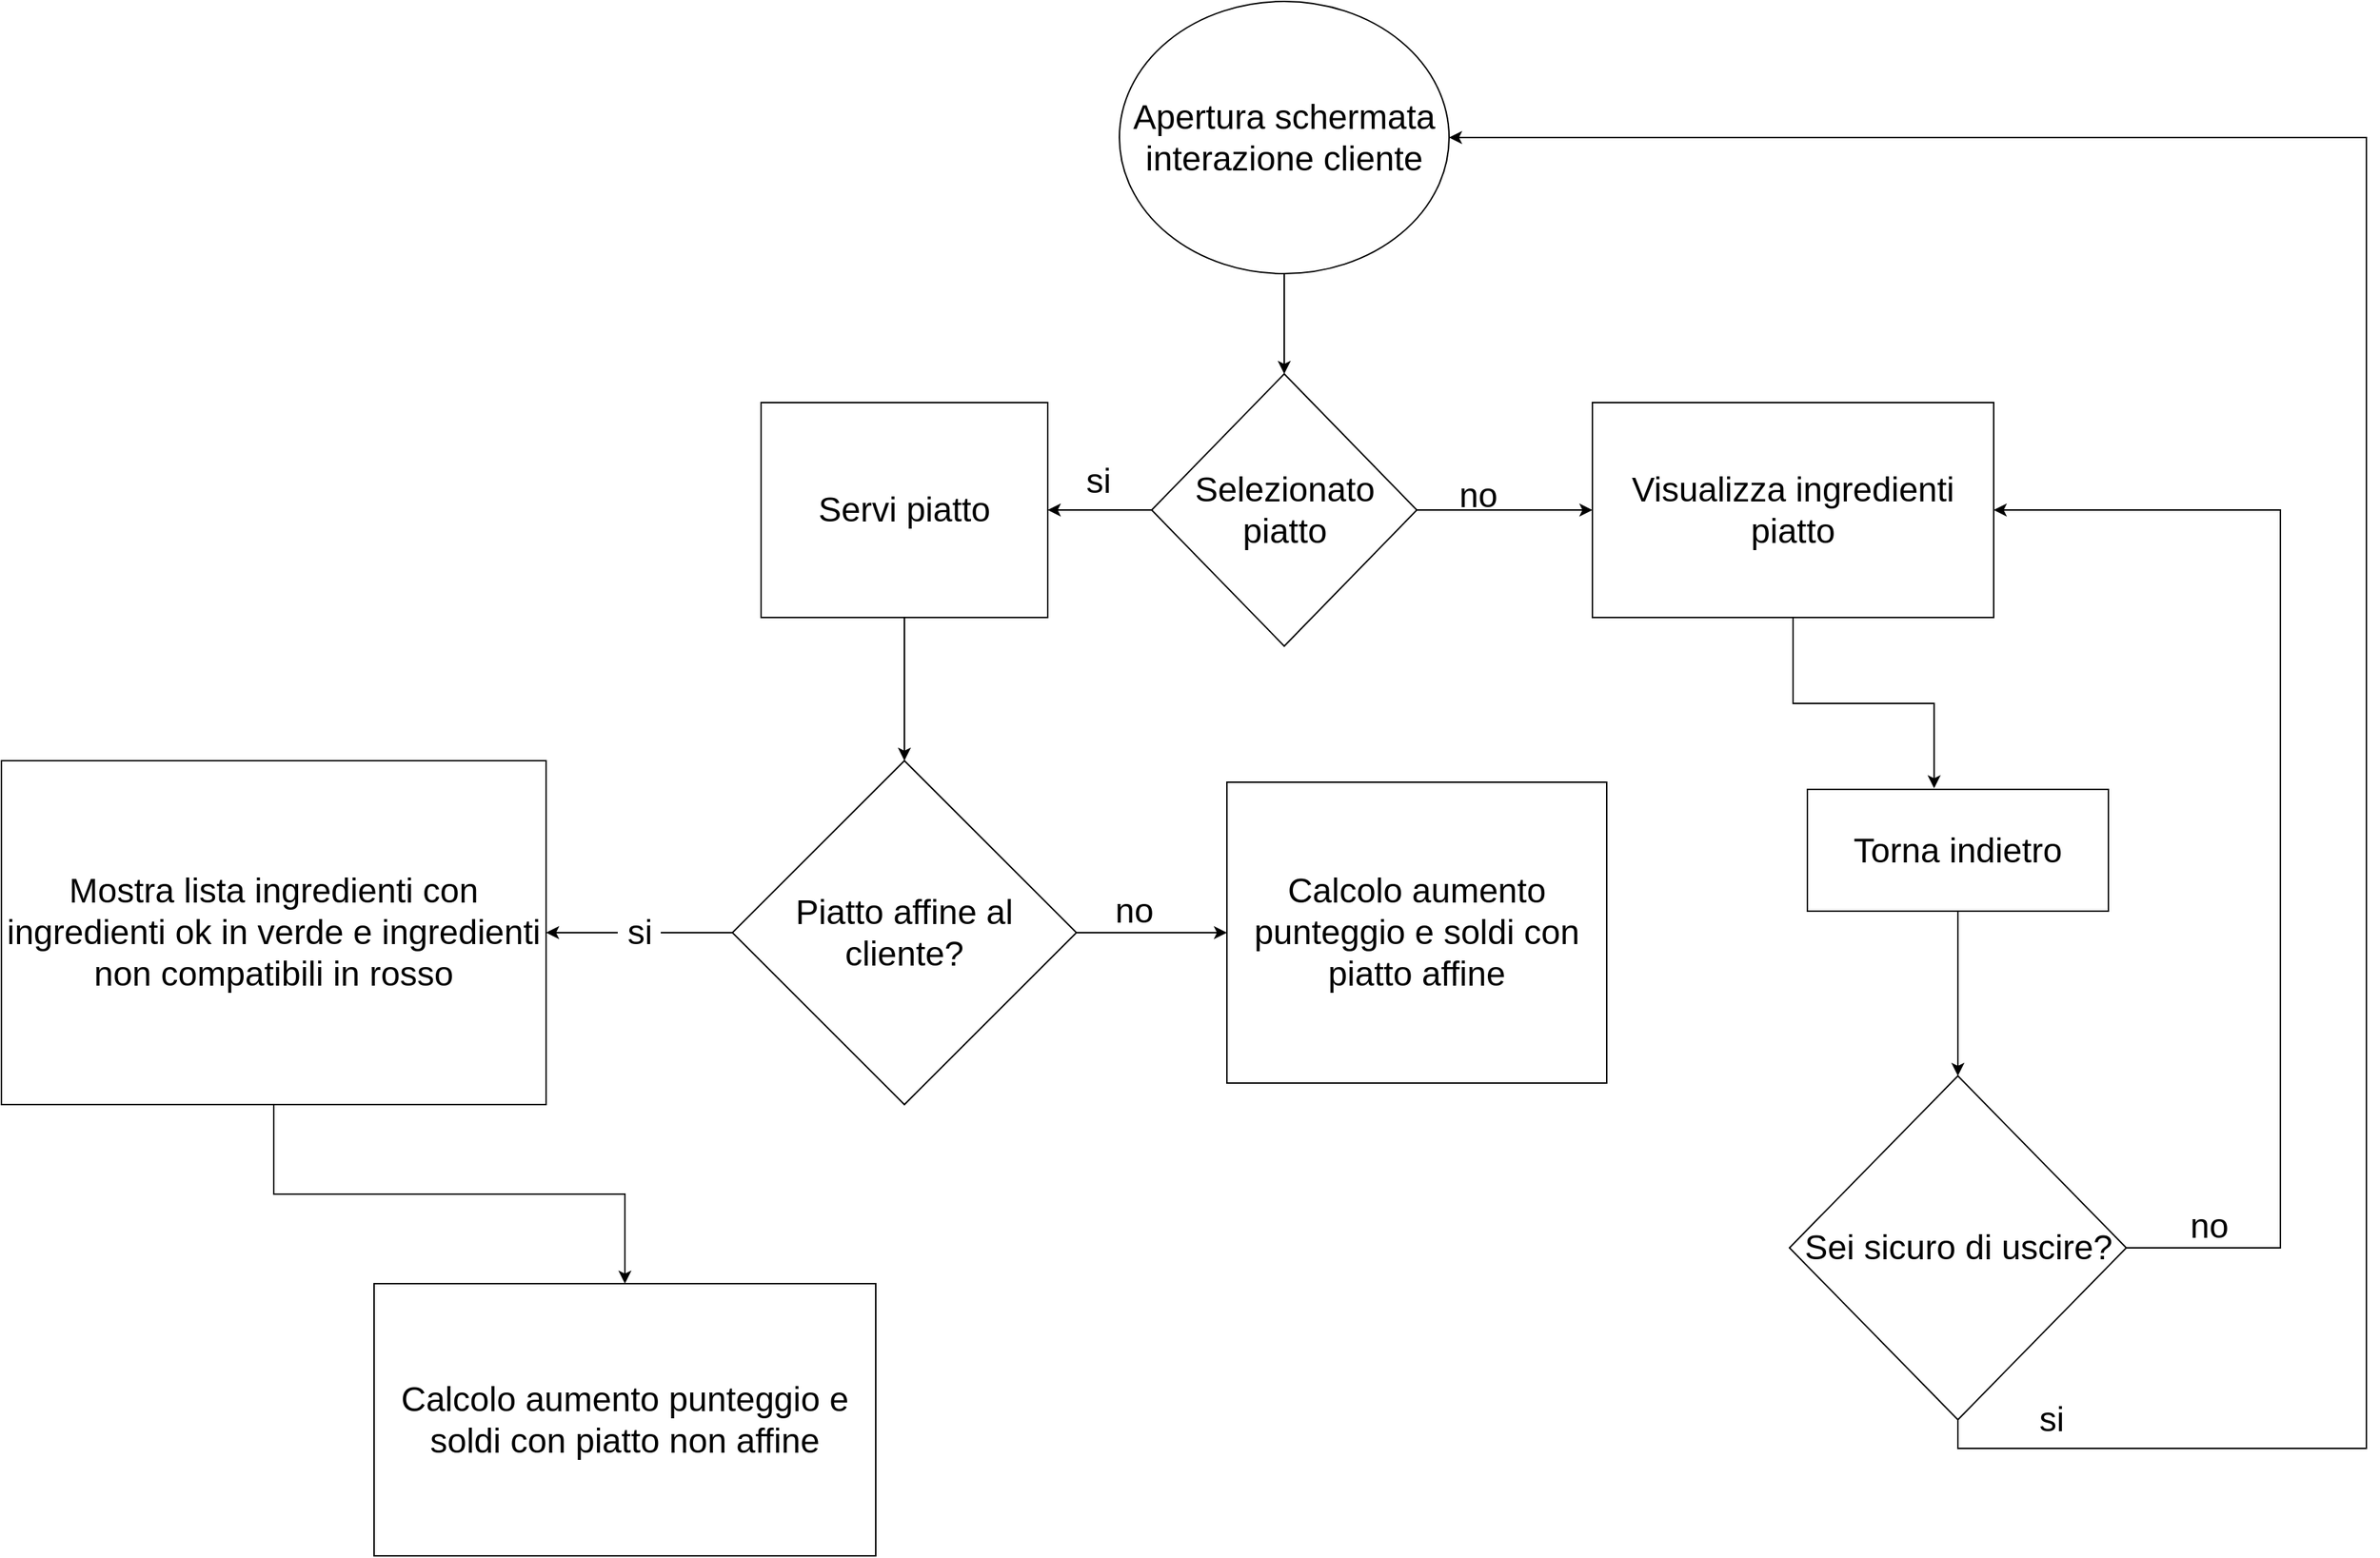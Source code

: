 <mxfile version="18.0.5" type="device"><diagram id="CjiUy3Muf8VDvgFIMlk6" name="Page-1"><mxGraphModel dx="1888" dy="489" grid="1" gridSize="10" guides="1" tooltips="1" connect="1" arrows="1" fold="1" page="1" pageScale="1" pageWidth="850" pageHeight="1100" math="0" shadow="0"><root><mxCell id="0"/><mxCell id="1" parent="0"/><mxCell id="ZB6PXtuH0VUjWr7H8CJC-21" style="edgeStyle=orthogonalEdgeStyle;rounded=0;orthogonalLoop=1;jettySize=auto;html=1;exitX=0.5;exitY=1;exitDx=0;exitDy=0;entryX=0.5;entryY=0;entryDx=0;entryDy=0;fontSize=24;" parent="1" source="ZB6PXtuH0VUjWr7H8CJC-1" target="ZB6PXtuH0VUjWr7H8CJC-2" edge="1"><mxGeometry relative="1" as="geometry"/></mxCell><mxCell id="ZB6PXtuH0VUjWr7H8CJC-1" value="Apertura schermata interazione cliente" style="ellipse;whiteSpace=wrap;html=1;fontSize=24;" parent="1" vertex="1"><mxGeometry x="70" y="180" width="230" height="190" as="geometry"/></mxCell><mxCell id="ZB6PXtuH0VUjWr7H8CJC-4" style="edgeStyle=orthogonalEdgeStyle;rounded=0;orthogonalLoop=1;jettySize=auto;html=1;exitX=0;exitY=0.5;exitDx=0;exitDy=0;fontSize=24;" parent="1" source="ZB6PXtuH0VUjWr7H8CJC-2" target="ZB6PXtuH0VUjWr7H8CJC-3" edge="1"><mxGeometry relative="1" as="geometry"/></mxCell><mxCell id="ZB6PXtuH0VUjWr7H8CJC-10" style="edgeStyle=orthogonalEdgeStyle;rounded=0;orthogonalLoop=1;jettySize=auto;html=1;exitX=1;exitY=0.5;exitDx=0;exitDy=0;fontSize=24;" parent="1" source="ZB6PXtuH0VUjWr7H8CJC-2" target="ZB6PXtuH0VUjWr7H8CJC-6" edge="1"><mxGeometry relative="1" as="geometry"><mxPoint x="412.5" y="785" as="sourcePoint"/></mxGeometry></mxCell><mxCell id="ZB6PXtuH0VUjWr7H8CJC-2" value="Selezionato piatto" style="rhombus;whiteSpace=wrap;html=1;fontSize=24;" parent="1" vertex="1"><mxGeometry x="92.5" y="440" width="185" height="190" as="geometry"/></mxCell><mxCell id="ZB6PXtuH0VUjWr7H8CJC-22" style="edgeStyle=orthogonalEdgeStyle;rounded=0;orthogonalLoop=1;jettySize=auto;html=1;exitX=0.5;exitY=1;exitDx=0;exitDy=0;entryX=0.5;entryY=0;entryDx=0;entryDy=0;fontSize=24;" parent="1" source="ZB6PXtuH0VUjWr7H8CJC-3" target="ZB6PXtuH0VUjWr7H8CJC-23" edge="1"><mxGeometry relative="1" as="geometry"><mxPoint x="-40.333" y="750" as="targetPoint"/><mxPoint x="-40" y="680" as="sourcePoint"/></mxGeometry></mxCell><mxCell id="ZB6PXtuH0VUjWr7H8CJC-3" value="Servi piatto" style="rounded=0;whiteSpace=wrap;html=1;fontSize=24;" parent="1" vertex="1"><mxGeometry x="-180" y="460" width="200" height="150" as="geometry"/></mxCell><mxCell id="ZB6PXtuH0VUjWr7H8CJC-5" value="si" style="text;html=1;align=center;verticalAlign=middle;resizable=0;points=[];autosize=1;strokeColor=none;fillColor=none;fontSize=24;" parent="1" vertex="1"><mxGeometry x="40" y="500" width="30" height="30" as="geometry"/></mxCell><mxCell id="ZB6PXtuH0VUjWr7H8CJC-19" style="edgeStyle=orthogonalEdgeStyle;rounded=0;orthogonalLoop=1;jettySize=auto;html=1;exitX=0.5;exitY=1;exitDx=0;exitDy=0;entryX=0.421;entryY=-0.009;entryDx=0;entryDy=0;entryPerimeter=0;fontSize=24;" parent="1" source="ZB6PXtuH0VUjWr7H8CJC-6" target="ZB6PXtuH0VUjWr7H8CJC-12" edge="1"><mxGeometry relative="1" as="geometry"/></mxCell><mxCell id="ZB6PXtuH0VUjWr7H8CJC-11" value="no" style="text;html=1;align=center;verticalAlign=middle;resizable=0;points=[];autosize=1;strokeColor=none;fillColor=none;fontSize=24;" parent="1" vertex="1"><mxGeometry x="300" y="510" width="40" height="30" as="geometry"/></mxCell><mxCell id="ZB6PXtuH0VUjWr7H8CJC-20" style="edgeStyle=orthogonalEdgeStyle;rounded=0;orthogonalLoop=1;jettySize=auto;html=1;exitX=0.5;exitY=1;exitDx=0;exitDy=0;entryX=0.5;entryY=0;entryDx=0;entryDy=0;fontSize=24;" parent="1" source="ZB6PXtuH0VUjWr7H8CJC-12" target="ZB6PXtuH0VUjWr7H8CJC-13" edge="1"><mxGeometry relative="1" as="geometry"/></mxCell><mxCell id="ZB6PXtuH0VUjWr7H8CJC-12" value="Torna indietro" style="whiteSpace=wrap;html=1;fontSize=24;" parent="1" vertex="1"><mxGeometry x="550" y="730" width="210" height="85" as="geometry"/></mxCell><mxCell id="ZB6PXtuH0VUjWr7H8CJC-14" style="edgeStyle=orthogonalEdgeStyle;rounded=0;orthogonalLoop=1;jettySize=auto;html=1;exitX=1;exitY=0.5;exitDx=0;exitDy=0;entryX=1;entryY=0.5;entryDx=0;entryDy=0;fontSize=24;" parent="1" source="ZB6PXtuH0VUjWr7H8CJC-13" target="ZB6PXtuH0VUjWr7H8CJC-6" edge="1"><mxGeometry relative="1" as="geometry"><Array as="points"><mxPoint x="880" y="1050"/><mxPoint x="880" y="535"/></Array></mxGeometry></mxCell><mxCell id="ZB6PXtuH0VUjWr7H8CJC-40" style="edgeStyle=orthogonalEdgeStyle;rounded=0;orthogonalLoop=1;jettySize=auto;html=1;exitX=0.5;exitY=1;exitDx=0;exitDy=0;fontSize=24;entryX=1;entryY=0.5;entryDx=0;entryDy=0;" parent="1" source="ZB6PXtuH0VUjWr7H8CJC-13" target="ZB6PXtuH0VUjWr7H8CJC-1" edge="1"><mxGeometry relative="1" as="geometry"><mxPoint x="451.6" y="1200" as="targetPoint"/><Array as="points"><mxPoint x="655" y="1190"/><mxPoint x="940" y="1190"/><mxPoint x="940" y="275"/></Array></mxGeometry></mxCell><mxCell id="ZB6PXtuH0VUjWr7H8CJC-13" value="Sei sicuro di uscire?" style="rhombus;whiteSpace=wrap;html=1;fontSize=24;" parent="1" vertex="1"><mxGeometry x="537.5" y="930" width="235" height="240" as="geometry"/></mxCell><mxCell id="ZB6PXtuH0VUjWr7H8CJC-15" value="no" style="text;html=1;align=center;verticalAlign=middle;resizable=0;points=[];autosize=1;strokeColor=none;fillColor=none;fontSize=24;" parent="1" vertex="1"><mxGeometry x="810" y="1020" width="40" height="30" as="geometry"/></mxCell><mxCell id="ZB6PXtuH0VUjWr7H8CJC-28" style="edgeStyle=orthogonalEdgeStyle;rounded=0;orthogonalLoop=1;jettySize=auto;html=1;exitX=0;exitY=0.5;exitDx=0;exitDy=0;entryX=1;entryY=0.5;entryDx=0;entryDy=0;startArrow=none;fontSize=24;" parent="1" source="ZB6PXtuH0VUjWr7H8CJC-32" target="ZB6PXtuH0VUjWr7H8CJC-27" edge="1"><mxGeometry relative="1" as="geometry"/></mxCell><mxCell id="ZB6PXtuH0VUjWr7H8CJC-30" style="edgeStyle=orthogonalEdgeStyle;rounded=0;orthogonalLoop=1;jettySize=auto;html=1;exitX=1;exitY=0.5;exitDx=0;exitDy=0;entryX=0;entryY=0.5;entryDx=0;entryDy=0;fontSize=24;" parent="1" source="ZB6PXtuH0VUjWr7H8CJC-23" target="ZB6PXtuH0VUjWr7H8CJC-25" edge="1"><mxGeometry relative="1" as="geometry"/></mxCell><mxCell id="ZB6PXtuH0VUjWr7H8CJC-23" value="Piatto affine al cliente?" style="rhombus;whiteSpace=wrap;html=1;fontSize=24;" parent="1" vertex="1"><mxGeometry x="-200" y="710" width="240" height="240" as="geometry"/></mxCell><mxCell id="ZB6PXtuH0VUjWr7H8CJC-25" value="Calcolo aumento punteggio e soldi con piatto affine" style="rounded=0;whiteSpace=wrap;html=1;fontSize=24;" parent="1" vertex="1"><mxGeometry x="145" y="725" width="265" height="210" as="geometry"/></mxCell><mxCell id="ZB6PXtuH0VUjWr7H8CJC-26" value="Calcolo aumento punteggio e soldi con piatto non affine" style="rounded=0;whiteSpace=wrap;html=1;fontSize=24;" parent="1" vertex="1"><mxGeometry x="-450" y="1075" width="350" height="190" as="geometry"/></mxCell><mxCell id="ZB6PXtuH0VUjWr7H8CJC-29" style="edgeStyle=orthogonalEdgeStyle;rounded=0;orthogonalLoop=1;jettySize=auto;html=1;exitX=0.5;exitY=1;exitDx=0;exitDy=0;fontSize=24;" parent="1" source="ZB6PXtuH0VUjWr7H8CJC-27" target="ZB6PXtuH0VUjWr7H8CJC-26" edge="1"><mxGeometry relative="1" as="geometry"/></mxCell><mxCell id="ZB6PXtuH0VUjWr7H8CJC-27" value="Mostra lista ingredienti con ingredienti ok in verde e ingredienti non compatibili in rosso" style="whiteSpace=wrap;html=1;fontSize=24;" parent="1" vertex="1"><mxGeometry x="-710" y="710" width="380" height="240" as="geometry"/></mxCell><mxCell id="ZB6PXtuH0VUjWr7H8CJC-31" value="no" style="text;html=1;align=center;verticalAlign=middle;resizable=0;points=[];autosize=1;strokeColor=none;fillColor=none;fontSize=24;" parent="1" vertex="1"><mxGeometry x="60" y="800" width="40" height="30" as="geometry"/></mxCell><mxCell id="ZB6PXtuH0VUjWr7H8CJC-32" value="si" style="text;html=1;align=center;verticalAlign=middle;resizable=0;points=[];autosize=1;strokeColor=none;fillColor=none;fontSize=24;" parent="1" vertex="1"><mxGeometry x="-280" y="815" width="30" height="30" as="geometry"/></mxCell><mxCell id="ZB6PXtuH0VUjWr7H8CJC-33" value="" style="edgeStyle=orthogonalEdgeStyle;rounded=0;orthogonalLoop=1;jettySize=auto;html=1;exitX=0;exitY=0.5;exitDx=0;exitDy=0;entryX=1;entryY=0.5;entryDx=0;entryDy=0;endArrow=none;fontSize=24;" parent="1" source="ZB6PXtuH0VUjWr7H8CJC-23" target="ZB6PXtuH0VUjWr7H8CJC-32" edge="1"><mxGeometry relative="1" as="geometry"><mxPoint x="-230" y="830" as="sourcePoint"/><mxPoint x="-280" y="830" as="targetPoint"/></mxGeometry></mxCell><mxCell id="ZB6PXtuH0VUjWr7H8CJC-6" value="Visualizza ingredienti piatto" style="rounded=0;whiteSpace=wrap;html=1;fontSize=24;" parent="1" vertex="1"><mxGeometry x="400" y="460" width="280" height="150" as="geometry"/></mxCell><mxCell id="ZB6PXtuH0VUjWr7H8CJC-39" value="si" style="text;html=1;align=center;verticalAlign=middle;resizable=0;points=[];autosize=1;strokeColor=none;fillColor=none;fontSize=24;" parent="1" vertex="1"><mxGeometry x="705" y="1155" width="30" height="30" as="geometry"/></mxCell></root></mxGraphModel></diagram></mxfile>